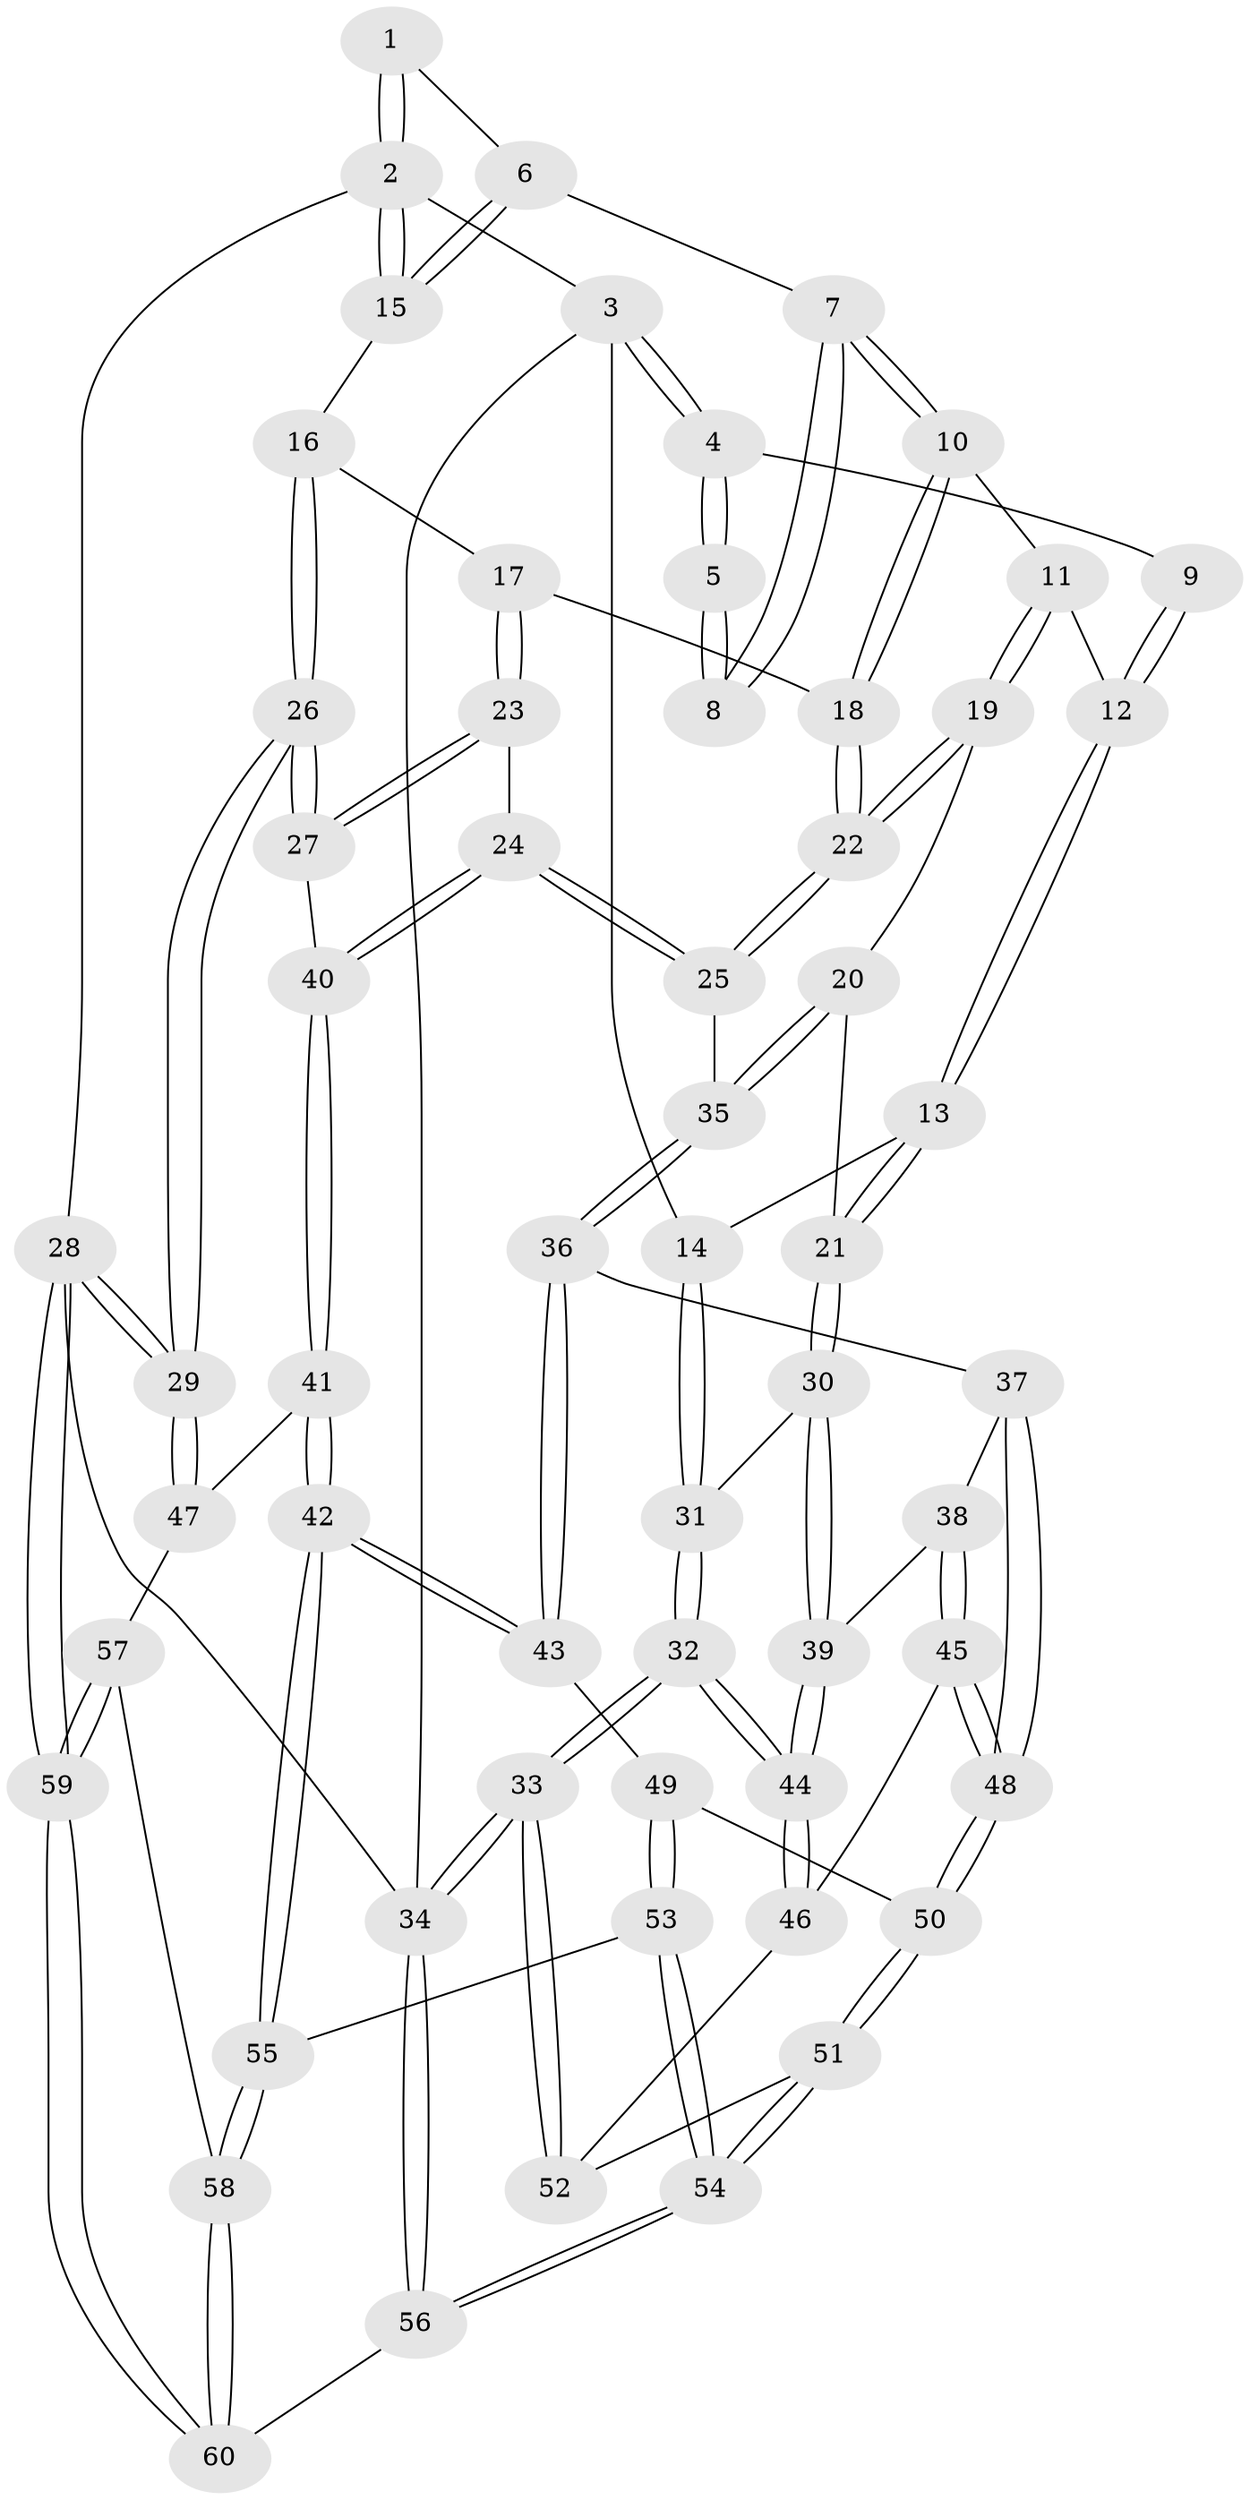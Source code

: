 // Generated by graph-tools (version 1.1) at 2025/51/03/09/25 03:51:10]
// undirected, 60 vertices, 147 edges
graph export_dot {
graph [start="1"]
  node [color=gray90,style=filled];
  1 [pos="+0.6651707990771989+0"];
  2 [pos="+1+0"];
  3 [pos="+0+0"];
  4 [pos="+0.15462725751921438+0"];
  5 [pos="+0.5391144349813345+0"];
  6 [pos="+0.6708687244774411+0.11001812903692816"];
  7 [pos="+0.56901898678803+0.17778603028687612"];
  8 [pos="+0.5350759222709203+0.02452596925116835"];
  9 [pos="+0.3580067748809489+0.06411627049242889"];
  10 [pos="+0.5474220471470236+0.2558723298162904"];
  11 [pos="+0.5299770223471466+0.26213092457569803"];
  12 [pos="+0.406961850151111+0.2523680221401527"];
  13 [pos="+0.25886073332767595+0.30047352281803863"];
  14 [pos="+0+0.15360305378411007"];
  15 [pos="+1+0"];
  16 [pos="+1+0.1889127999081191"];
  17 [pos="+0.8098028438479341+0.3466543272396885"];
  18 [pos="+0.6294282949034727+0.3003085144704334"];
  19 [pos="+0.4956958146675531+0.4153285024536718"];
  20 [pos="+0.40280849802349017+0.5444230640553298"];
  21 [pos="+0.3020058652795437+0.521978719444967"];
  22 [pos="+0.6059205975124778+0.5904265578265261"];
  23 [pos="+0.7798580194505315+0.5012957208198793"];
  24 [pos="+0.6374214399681415+0.6258077056823255"];
  25 [pos="+0.6065532683339496+0.5933387464606427"];
  26 [pos="+1+0.7351041523946326"];
  27 [pos="+0.9338115963060932+0.6710899573093794"];
  28 [pos="+1+1"];
  29 [pos="+1+0.968592874354851"];
  30 [pos="+0.21762200823314914+0.6108835287351534"];
  31 [pos="+0+0.503654661587534"];
  32 [pos="+0+1"];
  33 [pos="+0+1"];
  34 [pos="+0+1"];
  35 [pos="+0.4151880818095922+0.5581491611441416"];
  36 [pos="+0.4267341142601375+0.7369186598663902"];
  37 [pos="+0.3265292907861716+0.7462173082283582"];
  38 [pos="+0.24188698439753792+0.6762155229124808"];
  39 [pos="+0.22519186092257856+0.6584474330235437"];
  40 [pos="+0.6401458968285543+0.6840573260628183"];
  41 [pos="+0.6219278276456698+0.7459976784612962"];
  42 [pos="+0.5363140188800082+0.791760544534136"];
  43 [pos="+0.5050143055031865+0.7816373695257097"];
  44 [pos="+0.0202414764052994+0.8823334671289745"];
  45 [pos="+0.2138210990768249+0.8275035677267816"];
  46 [pos="+0.2105911491989014+0.8292958036982638"];
  47 [pos="+0.6951543156664289+0.8075853891656131"];
  48 [pos="+0.3041082852720477+0.8148673856289456"];
  49 [pos="+0.39082791437893055+0.8610814797523432"];
  50 [pos="+0.3094301387762145+0.8547648459843521"];
  51 [pos="+0.3078629182429+0.8622455737302024"];
  52 [pos="+0.24788581758143016+0.8756318420105548"];
  53 [pos="+0.38130357881679927+0.9348917649769558"];
  54 [pos="+0.32253568246246844+0.9782725222935069"];
  55 [pos="+0.5221414916404226+0.892959733621803"];
  56 [pos="+0.20988612297367076+1"];
  57 [pos="+0.6737705629640164+0.9419243396687709"];
  58 [pos="+0.546780186638348+1"];
  59 [pos="+1+1"];
  60 [pos="+0.5213192569113637+1"];
  1 -- 2;
  1 -- 2;
  1 -- 6;
  2 -- 3;
  2 -- 15;
  2 -- 15;
  2 -- 28;
  3 -- 4;
  3 -- 4;
  3 -- 14;
  3 -- 34;
  4 -- 5;
  4 -- 5;
  4 -- 9;
  5 -- 8;
  5 -- 8;
  6 -- 7;
  6 -- 15;
  6 -- 15;
  7 -- 8;
  7 -- 8;
  7 -- 10;
  7 -- 10;
  9 -- 12;
  9 -- 12;
  10 -- 11;
  10 -- 18;
  10 -- 18;
  11 -- 12;
  11 -- 19;
  11 -- 19;
  12 -- 13;
  12 -- 13;
  13 -- 14;
  13 -- 21;
  13 -- 21;
  14 -- 31;
  14 -- 31;
  15 -- 16;
  16 -- 17;
  16 -- 26;
  16 -- 26;
  17 -- 18;
  17 -- 23;
  17 -- 23;
  18 -- 22;
  18 -- 22;
  19 -- 20;
  19 -- 22;
  19 -- 22;
  20 -- 21;
  20 -- 35;
  20 -- 35;
  21 -- 30;
  21 -- 30;
  22 -- 25;
  22 -- 25;
  23 -- 24;
  23 -- 27;
  23 -- 27;
  24 -- 25;
  24 -- 25;
  24 -- 40;
  24 -- 40;
  25 -- 35;
  26 -- 27;
  26 -- 27;
  26 -- 29;
  26 -- 29;
  27 -- 40;
  28 -- 29;
  28 -- 29;
  28 -- 59;
  28 -- 59;
  28 -- 34;
  29 -- 47;
  29 -- 47;
  30 -- 31;
  30 -- 39;
  30 -- 39;
  31 -- 32;
  31 -- 32;
  32 -- 33;
  32 -- 33;
  32 -- 44;
  32 -- 44;
  33 -- 34;
  33 -- 34;
  33 -- 52;
  33 -- 52;
  34 -- 56;
  34 -- 56;
  35 -- 36;
  35 -- 36;
  36 -- 37;
  36 -- 43;
  36 -- 43;
  37 -- 38;
  37 -- 48;
  37 -- 48;
  38 -- 39;
  38 -- 45;
  38 -- 45;
  39 -- 44;
  39 -- 44;
  40 -- 41;
  40 -- 41;
  41 -- 42;
  41 -- 42;
  41 -- 47;
  42 -- 43;
  42 -- 43;
  42 -- 55;
  42 -- 55;
  43 -- 49;
  44 -- 46;
  44 -- 46;
  45 -- 46;
  45 -- 48;
  45 -- 48;
  46 -- 52;
  47 -- 57;
  48 -- 50;
  48 -- 50;
  49 -- 50;
  49 -- 53;
  49 -- 53;
  50 -- 51;
  50 -- 51;
  51 -- 52;
  51 -- 54;
  51 -- 54;
  53 -- 54;
  53 -- 54;
  53 -- 55;
  54 -- 56;
  54 -- 56;
  55 -- 58;
  55 -- 58;
  56 -- 60;
  57 -- 58;
  57 -- 59;
  57 -- 59;
  58 -- 60;
  58 -- 60;
  59 -- 60;
  59 -- 60;
}
